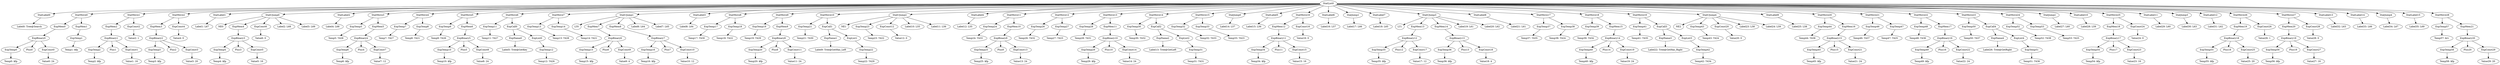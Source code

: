 digraph {
	ordering = out;
	ExpConst29 -> "Value29: 20";
	StatMove28 -> ExpTemp57;
	StatMove28 -> ExpMem21;
	StatMove13 -> ExpTemp28;
	StatMove13 -> ExpMem11;
	ExpTemp27 -> "Temp27: T423";
	ExpList4 -> ExpTemp51;
	ExpTemp26 -> "Temp26: T432";
	ExpTemp41 -> "Temp41: T435";
	ExpTemp29 -> "Temp29: $fp";
	ExpTemp10 -> "Temp10: $fp";
	ExpTemp25 -> "Temp25: $fp";
	StatLabel4 -> "Label12: L55";
	ExpTemp20 -> "Temp20: $fp";
	ExpName0 -> "Label5: Tree@GetKey";
	ExpConst8 -> "Value8: 24";
	ExpTemp48 -> "Temp48: T436";
	ExpMem11 -> ExpBinary10;
	StatMove26 -> ExpMem19;
	StatMove26 -> ExpConst26;
	ExpTemp23 -> "Temp23: T422";
	ExpMem8 -> ExpBinary7;
	StatLabel3 -> "Label8: L64";
	StatMove15 -> ExpTemp32;
	StatMove15 -> ExpTemp33;
	ExpTemp16 -> "Temp16: $fp";
	StatCJump2 -> NE1;
	StatCJump2 -> ExpTemp23;
	StatCJump2 -> ExpConst12;
	StatCJump2 -> "Label10: L55";
	StatCJump2 -> "Label11: L56";
	ExpBinary6 -> ExpTemp15;
	ExpBinary6 -> Plus6;
	ExpBinary6 -> ExpConst9;
	StatMove24 -> ExpTemp52;
	StatMove24 -> ExpTemp53;
	ExpName1 -> "Label9: Tree@GetHas_Left";
	ExpTemp15 -> "Temp15: $fp";
	StatCJump1 -> LT0;
	StatCJump1 -> ExpMem7;
	StatCJump1 -> ExpMem8;
	StatCJump1 -> "Label6: L64";
	StatCJump1 -> "Label7: L65";
	ExpCall3 -> ExpName3;
	ExpCall3 -> ExpList3;
	ExpConst25 -> "Value25: 20";
	StatMove12 -> ExpTemp26;
	StatMove12 -> ExpTemp27;
	ExpConst19 -> "Value19: 24";
	ExpBinary10 -> ExpTemp29;
	ExpBinary10 -> Plus10;
	ExpBinary10 -> ExpConst14;
	ExpTemp13 -> "Temp13: T428";
	ExpCall0 -> ExpName0;
	ExpCall0 -> ExpList0;
	ExpTemp17 -> "Temp17: T430";
	ExpConst3 -> "Value3: 20";
	ExpTemp21 -> "Temp21: T430";
	ExpConst7 -> "Value7: 12";
	StatLabel1 -> "Label1: L67";
	ExpTemp12 -> "Temp12: T426";
	ExpTemp14 -> "Temp14: T421";
	StatLabel6 -> "Label16: L57";
	ExpMem21 -> ExpBinary20;
	ExpConst23 -> "Value23: 16";
	ExpMem2 -> ExpBinary1;
	ExpTemp33 -> "Temp33: T423";
	StatMove1 -> ExpMem2;
	StatMove1 -> ExpConst2;
	StatCJump0 -> NE0;
	StatCJump0 -> ExpMem4;
	StatCJump0 -> ExpConst6;
	StatCJump0 -> "Label2: L68";
	StatCJump0 -> "Label3: L69";
	ExpConst12 -> "Value12: 0";
	ExpBinary9 -> ExpTemp25;
	ExpBinary9 -> Plus9;
	ExpBinary9 -> ExpConst13;
	ExpTemp8 -> "Temp8: T421";
	ExpMem15 -> ExpBinary14;
	ExpConst1 -> "Value1: 16";
	StatLabel12 -> "Label31: L62";
	ExpBinary0 -> ExpTemp0;
	ExpBinary0 -> Plus0;
	ExpBinary0 -> ExpConst0;
	StatMove10 -> ExpTemp21;
	StatMove10 -> ExpCall1;
	ExpMem4 -> ExpBinary3;
	ExpBinary11 -> ExpTemp34;
	ExpBinary11 -> Plus11;
	ExpBinary11 -> ExpConst15;
	ExpBinary20 -> ExpTemp58;
	ExpBinary20 -> Plus20;
	ExpBinary20 -> ExpConst29;
	ExpTemp28 -> "Temp28: T431";
	StatMove8 -> ExpTemp17;
	StatMove8 -> ExpTemp18;
	ExpMem16 -> ExpBinary15;
	ExpBinary2 -> ExpTemp3;
	ExpBinary2 -> Plus2;
	ExpBinary2 -> ExpConst3;
	ExpMem5 -> ExpBinary4;
	ExpTemp53 -> "Temp53: T425";
	ExpTemp19 -> "Temp19: T429";
	StatMove2 -> ExpMem3;
	StatMove2 -> ExpConst4;
	ExpBinary13 -> ExpTemp36;
	ExpBinary13 -> Plus13;
	ExpBinary13 -> ExpConst18;
	ExpTemp54 -> "Temp54: $fp";
	ExpTemp2 -> "Temp2: $fp";
	StatLabel11 -> "Label29: L60";
	ExpMem3 -> ExpBinary2;
	ExpList1 -> ExpTemp22;
	ExpTemp1 -> "Temp1: $fp";
	ExpBinary4 -> ExpTemp6;
	ExpBinary4 -> Plus4;
	ExpBinary4 -> ExpConst7;
	StatMove23 -> ExpTemp50;
	StatMove23 -> ExpCall4;
	ExpTemp35 -> "Temp35: $fp";
	ExpBinary1 -> ExpTemp2;
	ExpBinary1 -> Plus1;
	ExpBinary1 -> ExpConst1;
	ExpConst10 -> "Value10: 12";
	StatMove9 -> ExpTemp19;
	StatMove9 -> ExpMem9;
	StatMove4 -> ExpTemp7;
	StatMove4 -> ExpTemp8;
	StatLabel2 -> "Label4: L68";
	StatMove5 -> ExpTemp9;
	StatMove5 -> ExpMem6;
	ExpConst14 -> "Value14: 24";
	ExpConst9 -> "Value9: 4";
	ExpBinary17 -> ExpTemp54;
	ExpBinary17 -> Plus17;
	ExpBinary17 -> ExpConst23;
	ExpTemp4 -> "Temp4: $fp";
	StatLabel5 -> "Label15: L56";
	StatMove19 -> ExpTemp41;
	StatMove19 -> ExpCall3;
	ExpTemp0 -> "Temp0: $fp";
	StatMove7 -> ExpTemp13;
	StatMove7 -> ExpTemp14;
	ExpTemp7 -> "Temp7: T427";
	ExpBinary8 -> ExpTemp20;
	ExpBinary8 -> Plus8;
	ExpBinary8 -> ExpConst11;
	ExpConst5 -> "Value5: 16";
	ExpTemp39 -> "Temp39: T434";
	ExpTemp58 -> "Temp58: $fp";
	ExpMem1 -> ExpTemp1;
	ExpMem9 -> ExpBinary8;
	ExpConst6 -> "Value6: 0";
	StatMove27 -> ExpMem20;
	StatMove27 -> ExpConst28;
	ExpTemp22 -> "Temp22: T429";
	ExpList2 -> ExpTemp31;
	StatMove3 -> ExpTemp5;
	StatMove3 -> ExpMem5;
	StatLabel0 -> "Label0: Tree@Search";
	ExpConst24 -> "Value24: 0";
	ExpTemp11 -> "Temp11: T427";
	ExpConst0 -> "Value0: 24";
	ExpTemp9 -> "Temp9: T426";
	ExpCall4 -> ExpName4;
	ExpCall4 -> ExpList4;
	StatJump3 -> "Label30: L63";
	ExpBinary7 -> ExpTemp16;
	ExpBinary7 -> Plus7;
	ExpBinary7 -> ExpConst10;
	ExpBinary5 -> ExpTemp10;
	ExpBinary5 -> Plus5;
	ExpBinary5 -> ExpConst8;
	ExpTemp43 -> "Temp43: T424";
	ExpConst4 -> "Value4: 0";
	StatMove22 -> ExpTemp48;
	StatMove22 -> ExpMem17;
	ExpCall1 -> ExpName1;
	ExpCall1 -> ExpList1;
	ExpMem19 -> ExpBinary18;
	ExpTemp31 -> "Temp31: T431";
	ExpTemp24 -> "Temp24: T433";
	ExpTemp30 -> "Temp30: T432";
	StatMove14 -> ExpTemp30;
	StatMove14 -> ExpCall2;
	ExpName2 -> "Label13: Tree@GetLeft";
	ExpConst2 -> "Value2: 1";
	ExpCall2 -> ExpName2;
	ExpCall2 -> ExpList2;
	ExpBinary15 -> ExpTemp45;
	ExpBinary15 -> Plus15;
	ExpBinary15 -> ExpConst21;
	ExpConst11 -> "Value11: 24";
	ExpTemp47 -> "Temp47: T425";
	ExpTemp32 -> "Temp32: T433";
	StatJump0 -> "Label14: L57";
	StatMove11 -> ExpTemp24;
	StatMove11 -> ExpMem10;
	ExpTemp44 -> "Temp44: T438";
	StatLabel7 -> "Label18: L65";
	ExpTemp34 -> "Temp34: $fp";
	ExpConst15 -> "Value15: 16";
	ExpMem12 -> ExpBinary11;
	StatList0 -> StatLabel0;
	StatList0 -> StatMove0;
	StatList0 -> StatMove1;
	StatList0 -> StatMove2;
	StatList0 -> StatLabel1;
	StatList0 -> StatCJump0;
	StatList0 -> StatLabel2;
	StatList0 -> StatMove3;
	StatList0 -> StatMove4;
	StatList0 -> StatMove5;
	StatList0 -> StatMove6;
	StatList0 -> StatMove7;
	StatList0 -> StatCJump1;
	StatList0 -> StatLabel3;
	StatList0 -> StatMove8;
	StatList0 -> StatMove9;
	StatList0 -> StatMove10;
	StatList0 -> StatCJump2;
	StatList0 -> StatLabel4;
	StatList0 -> StatMove11;
	StatList0 -> StatMove12;
	StatList0 -> StatMove13;
	StatList0 -> StatMove14;
	StatList0 -> StatMove15;
	StatList0 -> StatJump0;
	StatList0 -> StatLabel5;
	StatList0 -> StatMove16;
	StatList0 -> StatLabel6;
	StatList0 -> StatJump1;
	StatList0 -> StatLabel7;
	StatList0 -> StatCJump3;
	StatList0 -> StatLabel8;
	StatList0 -> StatMove17;
	StatList0 -> StatMove18;
	StatList0 -> StatMove19;
	StatList0 -> StatCJump4;
	StatList0 -> StatLabel9;
	StatList0 -> StatMove20;
	StatList0 -> StatMove21;
	StatList0 -> StatMove22;
	StatList0 -> StatMove23;
	StatList0 -> StatMove24;
	StatList0 -> StatJump2;
	StatList0 -> StatLabel10;
	StatList0 -> StatMove25;
	StatList0 -> StatLabel11;
	StatList0 -> StatJump3;
	StatList0 -> StatLabel12;
	StatList0 -> StatMove26;
	StatList0 -> StatMove27;
	StatList0 -> StatLabel13;
	StatList0 -> StatLabel14;
	StatList0 -> StatJump4;
	StatList0 -> StatLabel15;
	StatList0 -> StatMove28;
	StatMove16 -> ExpMem12;
	StatMove16 -> ExpConst16;
	ExpMem6 -> ExpBinary5;
	ExpConst16 -> "Value16: 0";
	ExpTemp52 -> "Temp52: T438";
	StatJump1 -> "Label17: L66";
	ExpMem7 -> ExpBinary6;
	ExpConst13 -> "Value13: 24";
	ExpTemp46 -> "Temp46: T437";
	StatMove6 -> ExpTemp11;
	StatMove6 -> ExpCall0;
	ExpBinary12 -> ExpTemp35;
	ExpBinary12 -> Plus12;
	ExpBinary12 -> ExpConst17;
	ExpConst26 -> "Value26: 1";
	ExpConst18 -> "Value18: 4";
	ExpConst17 -> "Value17: 12";
	StatCJump4 -> NE2;
	StatCJump4 -> ExpTemp43;
	StatCJump4 -> ExpConst20;
	StatCJump4 -> "Label23: L58";
	StatCJump4 -> "Label24: L59";
	ExpMem13 -> ExpBinary12;
	ExpMem0 -> ExpBinary0;
	ExpTemp36 -> "Temp36: $fp";
	StatLabel14 -> "Label33: L66";
	ExpMem14 -> ExpBinary13;
	ExpTemp37 -> "Temp37: T435";
	StatMove17 -> ExpTemp37;
	StatMove17 -> ExpTemp38;
	ExpTemp38 -> "Temp38: T424";
	StatMove18 -> ExpTemp39;
	StatMove18 -> ExpMem15;
	ExpBinary3 -> ExpTemp4;
	ExpBinary3 -> Plus3;
	ExpBinary3 -> ExpConst5;
	ExpTemp40 -> "Temp40: $fp";
	ExpList0 -> ExpTemp12;
	ExpConst22 -> "Value22: 24";
	StatMove0 -> ExpMem0;
	StatMove0 -> ExpMem1;
	ExpBinary14 -> ExpTemp40;
	ExpBinary14 -> Plus14;
	ExpBinary14 -> ExpConst19;
	ExpName3 -> "Label22: Tree@GetHas_Right";
	ExpTemp42 -> "Temp42: T434";
	StatMove25 -> ExpMem18;
	StatMove25 -> ExpConst24;
	ExpList3 -> ExpTemp42;
	ExpConst20 -> "Value20: 0";
	StatLabel9 -> "Label25: L58";
	StatMove20 -> ExpTemp44;
	StatMove20 -> ExpMem16;
	ExpTemp49 -> "Temp49: $fp";
	ExpConst21 -> "Value21: 24";
	ExpTemp5 -> "Temp5: T428";
	ExpTemp57 -> "Temp57: $rv";
	StatMove21 -> ExpTemp46;
	StatMove21 -> ExpTemp47;
	ExpTemp45 -> "Temp45: $fp";
	StatLabel15 -> "Label35: L69";
	ExpBinary16 -> ExpTemp49;
	ExpBinary16 -> Plus16;
	ExpBinary16 -> ExpConst22;
	ExpTemp18 -> "Temp18: T422";
	ExpConst28 -> "Value28: 0";
	ExpMem17 -> ExpBinary16;
	ExpTemp50 -> "Temp50: T437";
	ExpName4 -> "Label26: Tree@GetRight";
	ExpTemp51 -> "Temp51: T436";
	StatJump2 -> "Label27: L60";
	StatLabel10 -> "Label28: L59";
	ExpMem18 -> ExpBinary17;
	StatCJump3 -> LT1;
	StatCJump3 -> ExpMem13;
	StatCJump3 -> ExpMem14;
	StatCJump3 -> "Label19: L61";
	StatCJump3 -> "Label20: L62";
	ExpTemp55 -> "Temp55: $fp";
	ExpTemp3 -> "Temp3: $fp";
	ExpTemp6 -> "Temp6: $fp";
	StatLabel8 -> "Label21: L61";
	ExpBinary18 -> ExpTemp55;
	ExpBinary18 -> Plus18;
	ExpBinary18 -> ExpConst25;
	ExpTemp56 -> "Temp56: $fp";
	ExpBinary19 -> ExpTemp56;
	ExpBinary19 -> Plus19;
	ExpBinary19 -> ExpConst27;
	ExpConst27 -> "Value27: 16";
	ExpMem20 -> ExpBinary19;
	StatLabel13 -> "Label32: L63";
	ExpMem10 -> ExpBinary9;
	StatJump4 -> "Label34: L67";
}


